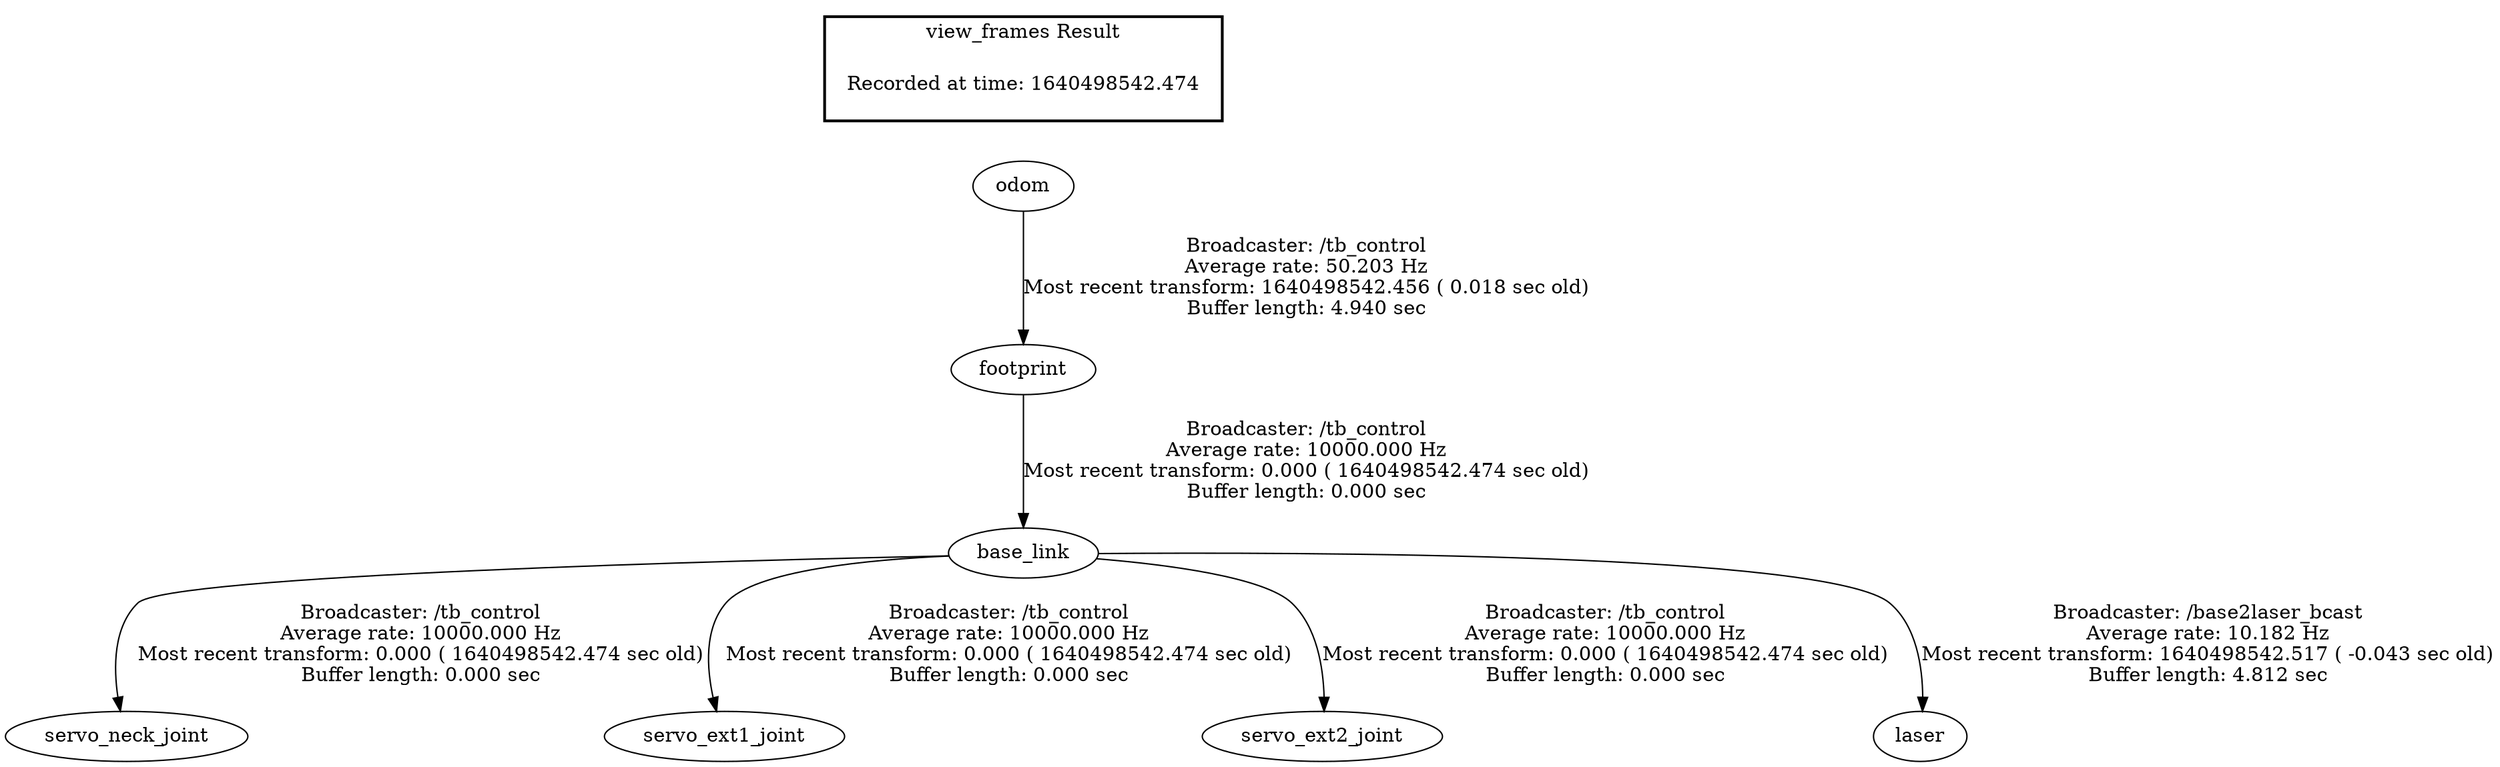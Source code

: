 digraph G {
"footprint" -> "base_link"[label="Broadcaster: /tb_control\nAverage rate: 10000.000 Hz\nMost recent transform: 0.000 ( 1640498542.474 sec old)\nBuffer length: 0.000 sec\n"];
"odom" -> "footprint"[label="Broadcaster: /tb_control\nAverage rate: 50.203 Hz\nMost recent transform: 1640498542.456 ( 0.018 sec old)\nBuffer length: 4.940 sec\n"];
"base_link" -> "servo_neck_joint"[label="Broadcaster: /tb_control\nAverage rate: 10000.000 Hz\nMost recent transform: 0.000 ( 1640498542.474 sec old)\nBuffer length: 0.000 sec\n"];
"base_link" -> "servo_ext1_joint"[label="Broadcaster: /tb_control\nAverage rate: 10000.000 Hz\nMost recent transform: 0.000 ( 1640498542.474 sec old)\nBuffer length: 0.000 sec\n"];
"base_link" -> "servo_ext2_joint"[label="Broadcaster: /tb_control\nAverage rate: 10000.000 Hz\nMost recent transform: 0.000 ( 1640498542.474 sec old)\nBuffer length: 0.000 sec\n"];
"base_link" -> "laser"[label="Broadcaster: /base2laser_bcast\nAverage rate: 10.182 Hz\nMost recent transform: 1640498542.517 ( -0.043 sec old)\nBuffer length: 4.812 sec\n"];
edge [style=invis];
 subgraph cluster_legend { style=bold; color=black; label ="view_frames Result";
"Recorded at time: 1640498542.474"[ shape=plaintext ] ;
 }->"odom";
}